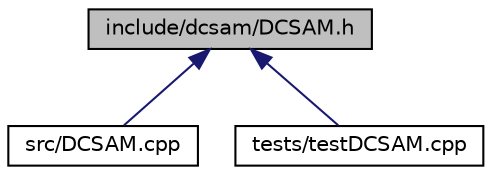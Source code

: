digraph "include/dcsam/DCSAM.h"
{
 // LATEX_PDF_SIZE
  edge [fontname="Helvetica",fontsize="10",labelfontname="Helvetica",labelfontsize="10"];
  node [fontname="Helvetica",fontsize="10",shape=record];
  Node1 [label="include/dcsam/DCSAM.h",height=0.2,width=0.4,color="black", fillcolor="grey75", style="filled", fontcolor="black",tooltip="Discrete-Continuous Smoothing and Mapping for Factored Models."];
  Node1 -> Node2 [dir="back",color="midnightblue",fontsize="10",style="solid",fontname="Helvetica"];
  Node2 [label="src/DCSAM.cpp",height=0.2,width=0.4,color="black", fillcolor="white", style="filled",URL="$_d_c_s_a_m_8cpp.html",tooltip="Discrete-Continuous Smoothing and Mapping for Factored Models."];
  Node1 -> Node3 [dir="back",color="midnightblue",fontsize="10",style="solid",fontname="Helvetica"];
  Node3 [label="tests/testDCSAM.cpp",height=0.2,width=0.4,color="black", fillcolor="white", style="filled",URL="$test_d_c_s_a_m_8cpp.html",tooltip="Unit tests for DCSAM."];
}
